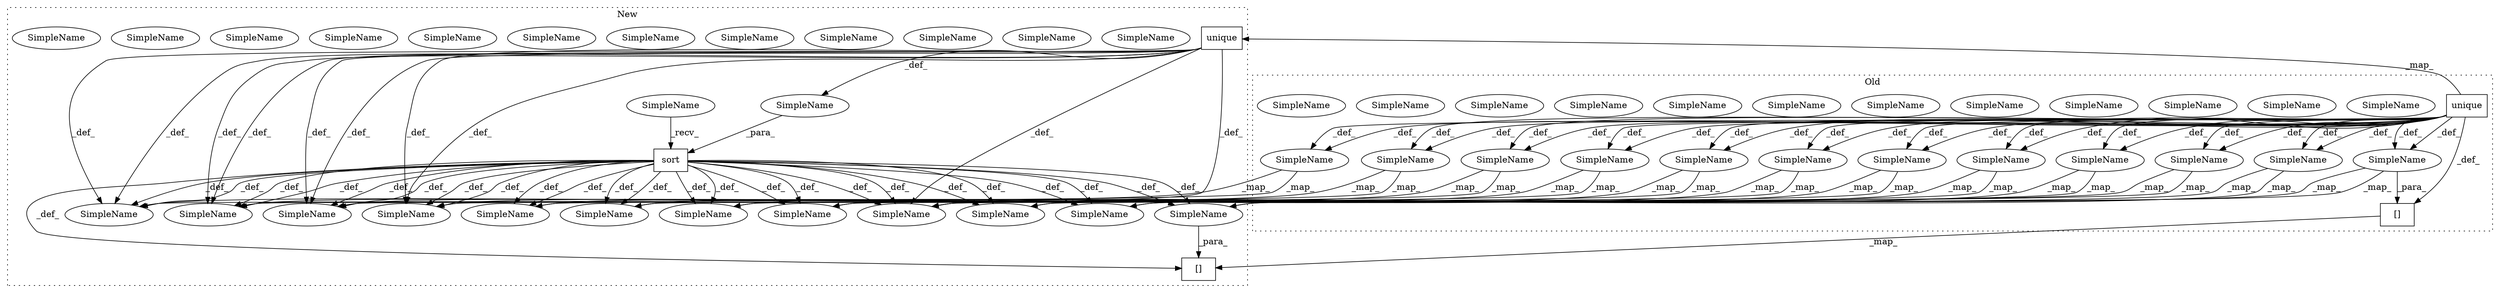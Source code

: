digraph G {
subgraph cluster0 {
1 [label="unique" a="32" s="6725" l="8" shape="box"];
3 [label="SimpleName" a="42" s="7431" l="8" shape="ellipse"];
6 [label="SimpleName" a="42" s="7431" l="8" shape="ellipse"];
7 [label="SimpleName" a="42" s="6978" l="3" shape="ellipse"];
10 [label="SimpleName" a="42" s="6978" l="3" shape="ellipse"];
11 [label="SimpleName" a="42" s="7312" l="8" shape="ellipse"];
14 [label="SimpleName" a="42" s="7312" l="8" shape="ellipse"];
15 [label="SimpleName" a="42" s="6815" l="1" shape="ellipse"];
18 [label="SimpleName" a="42" s="6815" l="1" shape="ellipse"];
19 [label="SimpleName" a="42" s="7033" l="3" shape="ellipse"];
22 [label="SimpleName" a="42" s="7033" l="3" shape="ellipse"];
24 [label="[]" a="2" s="7540,7548" l="7,1" shape="box"];
25 [label="SimpleName" a="42" s="7234" l="3" shape="ellipse"];
28 [label="SimpleName" a="42" s="7234" l="3" shape="ellipse"];
29 [label="SimpleName" a="42" s="7160" l="1" shape="ellipse"];
32 [label="SimpleName" a="42" s="7160" l="1" shape="ellipse"];
35 [label="SimpleName" a="42" s="7055" l="3" shape="ellipse"];
38 [label="SimpleName" a="42" s="7055" l="3" shape="ellipse"];
39 [label="SimpleName" a="42" s="7091" l="1" shape="ellipse"];
42 [label="SimpleName" a="42" s="7091" l="1" shape="ellipse"];
43 [label="SimpleName" a="42" s="6706" l="6" shape="ellipse"];
46 [label="SimpleName" a="42" s="6706" l="6" shape="ellipse"];
47 [label="SimpleName" a="42" s="7361" l="4" shape="ellipse"];
50 [label="SimpleName" a="42" s="7361" l="4" shape="ellipse"];
51 [label="SimpleName" a="42" s="7278" l="5" shape="ellipse"];
54 [label="SimpleName" a="42" s="7278" l="5" shape="ellipse"];
label = "Old";
style="dotted";
}
subgraph cluster1 {
2 [label="unique" a="32" s="7722" l="8" shape="box"];
4 [label="SimpleName" a="42" s="8429" l="8" shape="ellipse"];
5 [label="SimpleName" a="42" s="8429" l="8" shape="ellipse"];
8 [label="SimpleName" a="42" s="7976" l="3" shape="ellipse"];
9 [label="SimpleName" a="42" s="7976" l="3" shape="ellipse"];
12 [label="SimpleName" a="42" s="8310" l="8" shape="ellipse"];
13 [label="SimpleName" a="42" s="8310" l="8" shape="ellipse"];
16 [label="SimpleName" a="42" s="7813" l="1" shape="ellipse"];
17 [label="SimpleName" a="42" s="7813" l="1" shape="ellipse"];
20 [label="SimpleName" a="42" s="8031" l="3" shape="ellipse"];
21 [label="SimpleName" a="42" s="8031" l="3" shape="ellipse"];
23 [label="[]" a="2" s="8538,8546" l="7,1" shape="box"];
26 [label="SimpleName" a="42" s="8232" l="3" shape="ellipse"];
27 [label="SimpleName" a="42" s="8232" l="3" shape="ellipse"];
30 [label="SimpleName" a="42" s="8158" l="1" shape="ellipse"];
31 [label="SimpleName" a="42" s="8158" l="1" shape="ellipse"];
33 [label="SimpleName" a="42" s="" l="" shape="ellipse"];
34 [label="sort" a="32" s="7705,7730" l="5,1" shape="box"];
36 [label="SimpleName" a="42" s="8053" l="3" shape="ellipse"];
37 [label="SimpleName" a="42" s="8053" l="3" shape="ellipse"];
40 [label="SimpleName" a="42" s="8089" l="1" shape="ellipse"];
41 [label="SimpleName" a="42" s="8089" l="1" shape="ellipse"];
44 [label="SimpleName" a="42" s="7692" l="6" shape="ellipse"];
45 [label="SimpleName" a="42" s="7692" l="6" shape="ellipse"];
48 [label="SimpleName" a="42" s="8359" l="4" shape="ellipse"];
49 [label="SimpleName" a="42" s="8359" l="4" shape="ellipse"];
52 [label="SimpleName" a="42" s="8276" l="5" shape="ellipse"];
53 [label="SimpleName" a="42" s="8276" l="5" shape="ellipse"];
55 [label="SimpleName" a="42" s="7699" l="5" shape="ellipse"];
label = "New";
style="dotted";
}
1 -> 6 [label="_def_"];
1 -> 50 [label="_def_"];
1 -> 14 [label="_def_"];
1 -> 42 [label="_def_"];
1 -> 2 [label="_map_"];
1 -> 18 [label="_def_"];
1 -> 42 [label="_def_"];
1 -> 28 [label="_def_"];
1 -> 18 [label="_def_"];
1 -> 24 [label="_def_"];
1 -> 28 [label="_def_"];
1 -> 10 [label="_def_"];
1 -> 38 [label="_def_"];
1 -> 46 [label="_def_"];
1 -> 32 [label="_def_"];
1 -> 10 [label="_def_"];
1 -> 6 [label="_def_"];
1 -> 14 [label="_def_"];
1 -> 50 [label="_def_"];
1 -> 54 [label="_def_"];
1 -> 32 [label="_def_"];
1 -> 22 [label="_def_"];
1 -> 38 [label="_def_"];
1 -> 54 [label="_def_"];
1 -> 46 [label="_def_"];
1 -> 22 [label="_def_"];
2 -> 53 [label="_def_"];
2 -> 33 [label="_def_"];
2 -> 49 [label="_def_"];
2 -> 41 [label="_def_"];
2 -> 45 [label="_def_"];
2 -> 37 [label="_def_"];
2 -> 37 [label="_def_"];
2 -> 45 [label="_def_"];
2 -> 53 [label="_def_"];
2 -> 41 [label="_def_"];
2 -> 49 [label="_def_"];
6 -> 5 [label="_map_"];
6 -> 5 [label="_map_"];
10 -> 9 [label="_map_"];
10 -> 9 [label="_map_"];
14 -> 13 [label="_map_"];
14 -> 13 [label="_map_"];
17 -> 23 [label="_para_"];
18 -> 17 [label="_map_"];
18 -> 24 [label="_para_"];
18 -> 17 [label="_map_"];
22 -> 21 [label="_map_"];
22 -> 21 [label="_map_"];
24 -> 23 [label="_map_"];
28 -> 27 [label="_map_"];
28 -> 27 [label="_map_"];
32 -> 31 [label="_map_"];
32 -> 31 [label="_map_"];
33 -> 34 [label="_para_"];
34 -> 27 [label="_def_"];
34 -> 21 [label="_def_"];
34 -> 45 [label="_def_"];
34 -> 5 [label="_def_"];
34 -> 37 [label="_def_"];
34 -> 53 [label="_def_"];
34 -> 13 [label="_def_"];
34 -> 13 [label="_def_"];
34 -> 49 [label="_def_"];
34 -> 37 [label="_def_"];
34 -> 49 [label="_def_"];
34 -> 17 [label="_def_"];
34 -> 5 [label="_def_"];
34 -> 9 [label="_def_"];
34 -> 27 [label="_def_"];
34 -> 45 [label="_def_"];
34 -> 31 [label="_def_"];
34 -> 17 [label="_def_"];
34 -> 21 [label="_def_"];
34 -> 41 [label="_def_"];
34 -> 9 [label="_def_"];
34 -> 53 [label="_def_"];
34 -> 41 [label="_def_"];
34 -> 23 [label="_def_"];
34 -> 31 [label="_def_"];
38 -> 37 [label="_map_"];
38 -> 37 [label="_map_"];
42 -> 41 [label="_map_"];
42 -> 41 [label="_map_"];
46 -> 45 [label="_map_"];
46 -> 45 [label="_map_"];
50 -> 49 [label="_map_"];
50 -> 49 [label="_map_"];
54 -> 53 [label="_map_"];
54 -> 53 [label="_map_"];
55 -> 34 [label="_recv_"];
}
